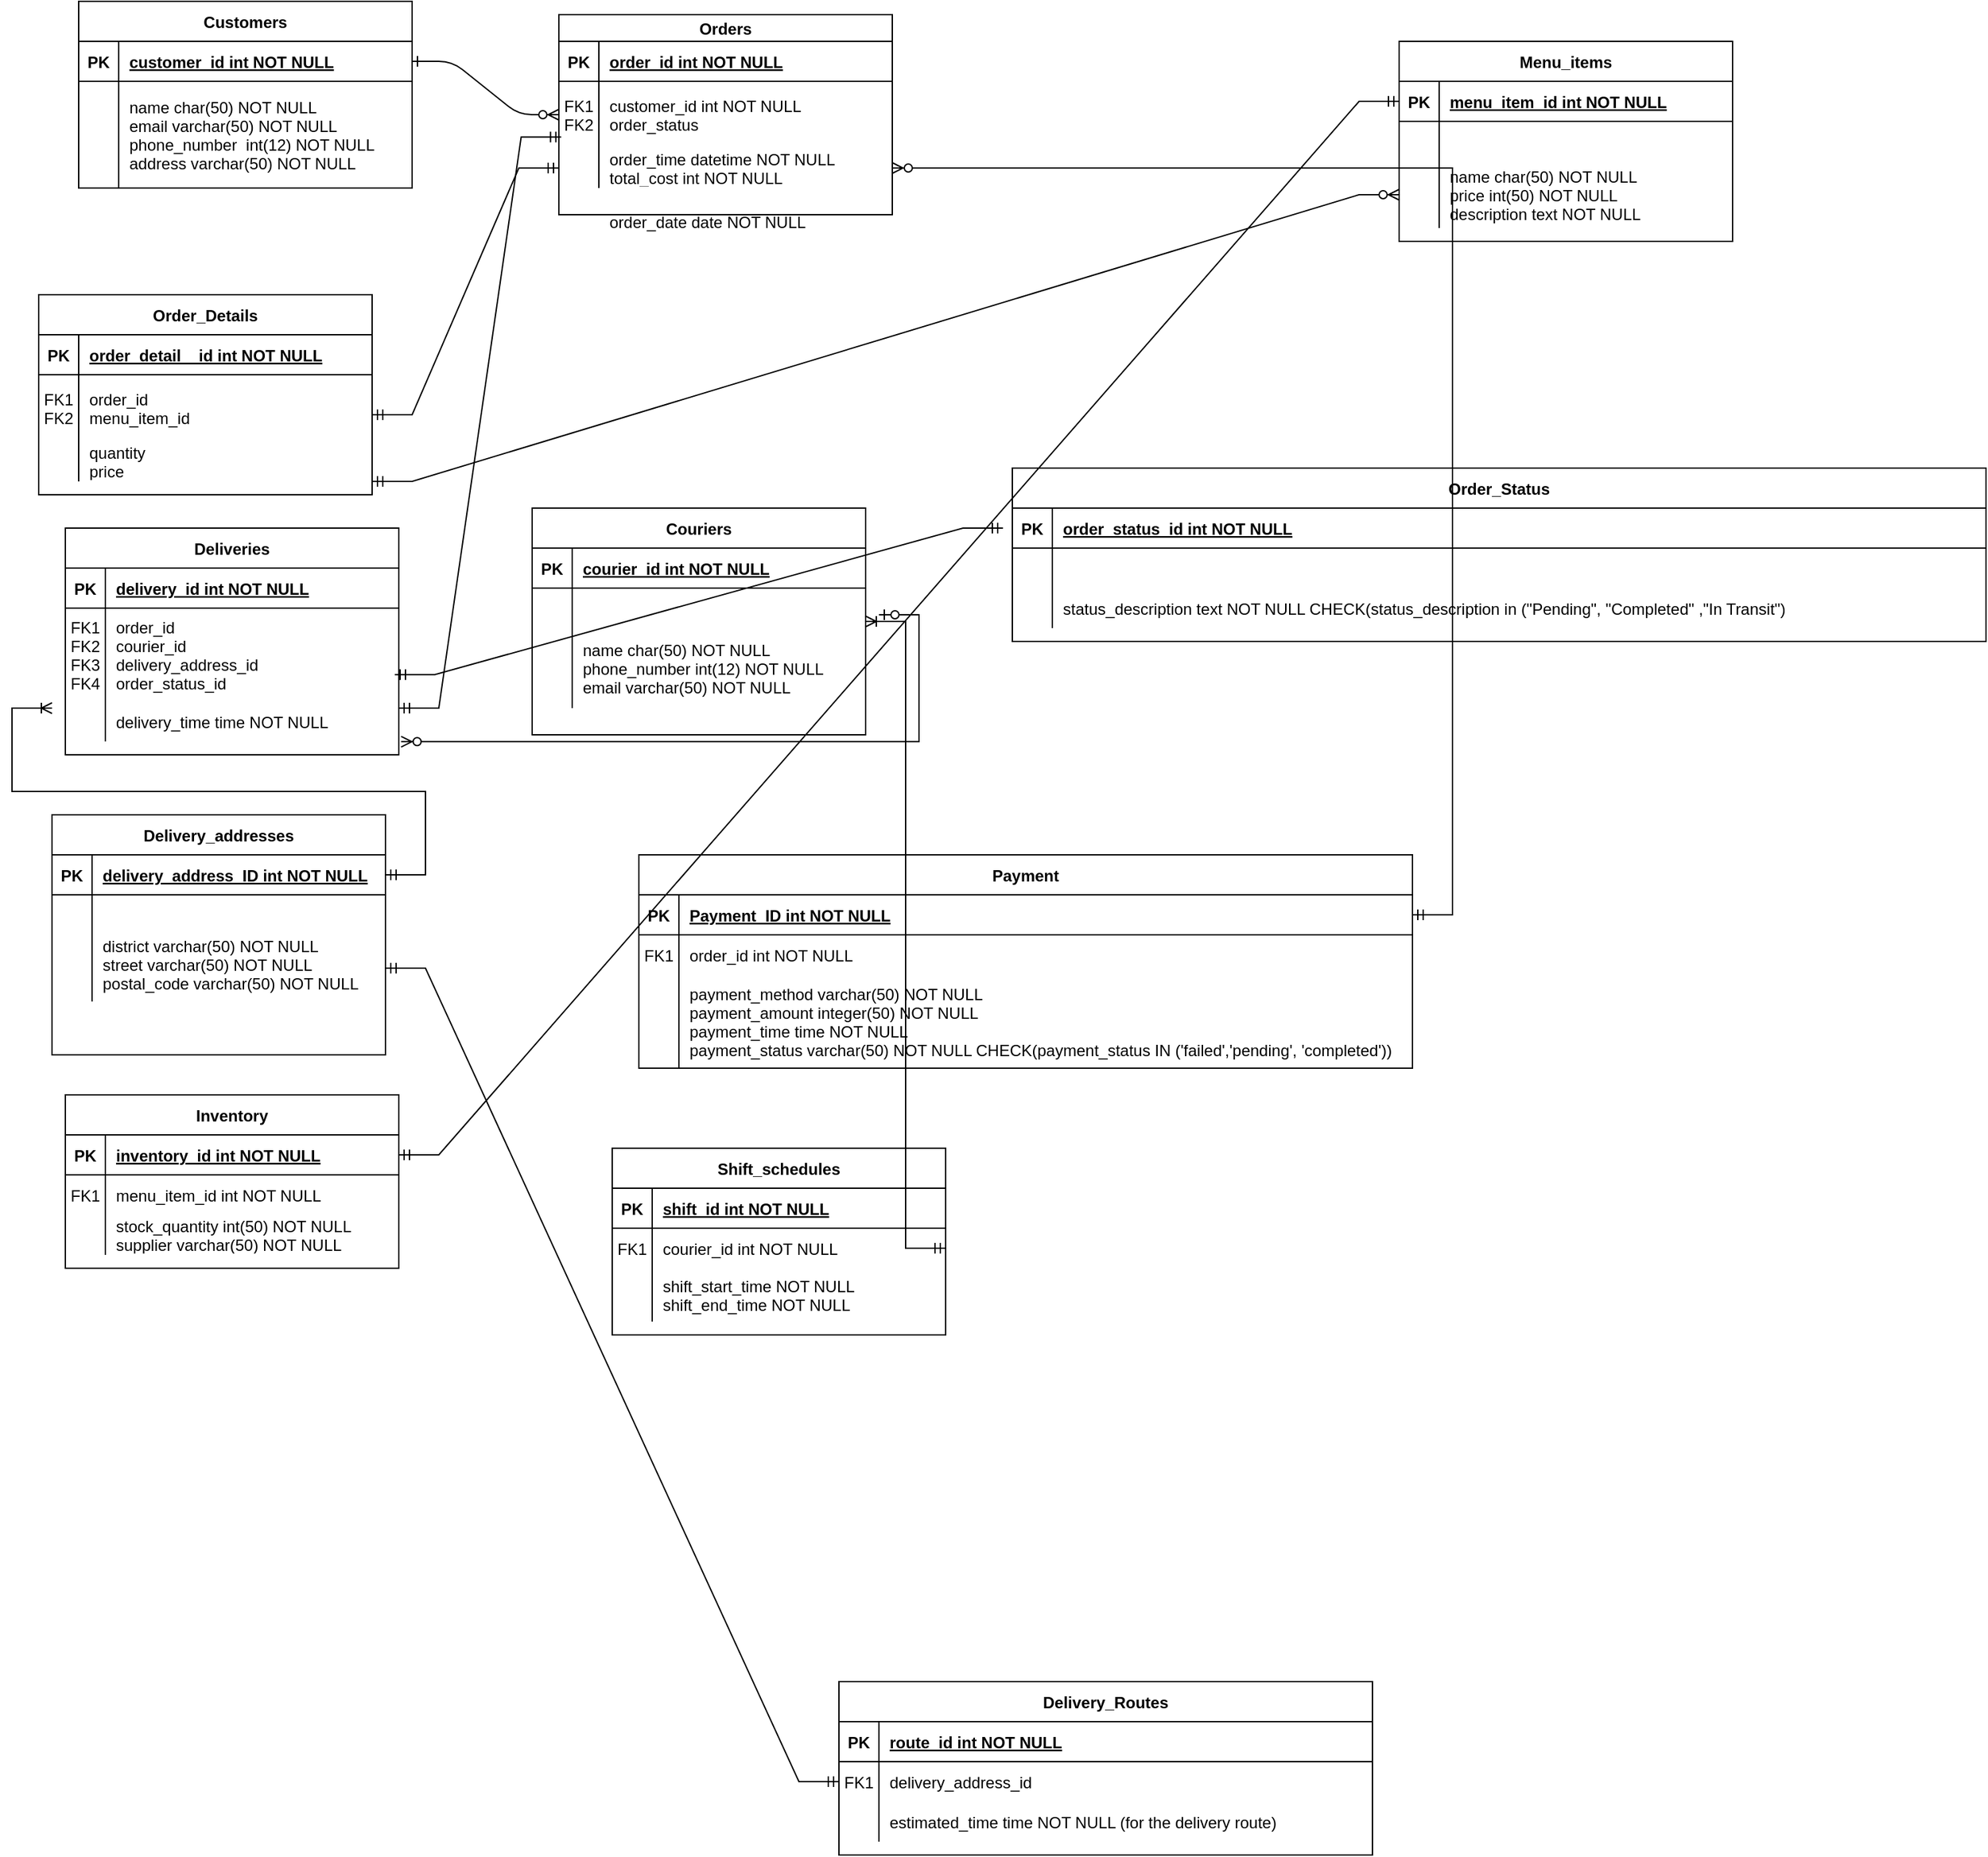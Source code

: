 <mxfile version="26.1.0">
  <diagram id="R2lEEEUBdFMjLlhIrx00" name="Page-1">
    <mxGraphModel dx="2345" dy="1013" grid="1" gridSize="10" guides="1" tooltips="1" connect="1" arrows="1" fold="1" page="1" pageScale="1" pageWidth="850" pageHeight="1100" math="0" shadow="0" extFonts="Permanent Marker^https://fonts.googleapis.com/css?family=Permanent+Marker">
      <root>
        <mxCell id="0" />
        <mxCell id="1" parent="0" />
        <mxCell id="C-vyLk0tnHw3VtMMgP7b-1" value="" style="edgeStyle=entityRelationEdgeStyle;endArrow=ERzeroToMany;startArrow=ERone;endFill=1;startFill=0;" parent="1" source="C-vyLk0tnHw3VtMMgP7b-24" target="C-vyLk0tnHw3VtMMgP7b-6" edge="1">
          <mxGeometry width="100" height="100" relative="1" as="geometry">
            <mxPoint x="340" y="720" as="sourcePoint" />
            <mxPoint x="440" y="620" as="targetPoint" />
          </mxGeometry>
        </mxCell>
        <mxCell id="C-vyLk0tnHw3VtMMgP7b-2" value="Orders" style="shape=table;startSize=20;container=1;collapsible=1;childLayout=tableLayout;fixedRows=1;rowLines=0;fontStyle=1;align=center;resizeLast=1;" parent="1" vertex="1">
          <mxGeometry x="460" y="80" width="250" height="150" as="geometry" />
        </mxCell>
        <mxCell id="C-vyLk0tnHw3VtMMgP7b-3" value="" style="shape=partialRectangle;collapsible=0;dropTarget=0;pointerEvents=0;fillColor=none;points=[[0,0.5],[1,0.5]];portConstraint=eastwest;top=0;left=0;right=0;bottom=1;" parent="C-vyLk0tnHw3VtMMgP7b-2" vertex="1">
          <mxGeometry y="20" width="250" height="30" as="geometry" />
        </mxCell>
        <mxCell id="C-vyLk0tnHw3VtMMgP7b-4" value="PK" style="shape=partialRectangle;overflow=hidden;connectable=0;fillColor=none;top=0;left=0;bottom=0;right=0;fontStyle=1;" parent="C-vyLk0tnHw3VtMMgP7b-3" vertex="1">
          <mxGeometry width="30" height="30" as="geometry">
            <mxRectangle width="30" height="30" as="alternateBounds" />
          </mxGeometry>
        </mxCell>
        <mxCell id="C-vyLk0tnHw3VtMMgP7b-5" value="order_id int NOT NULL " style="shape=partialRectangle;overflow=hidden;connectable=0;fillColor=none;top=0;left=0;bottom=0;right=0;align=left;spacingLeft=6;fontStyle=5;" parent="C-vyLk0tnHw3VtMMgP7b-3" vertex="1">
          <mxGeometry x="30" width="220" height="30" as="geometry">
            <mxRectangle width="220" height="30" as="alternateBounds" />
          </mxGeometry>
        </mxCell>
        <mxCell id="C-vyLk0tnHw3VtMMgP7b-6" value="" style="shape=partialRectangle;collapsible=0;dropTarget=0;pointerEvents=0;fillColor=none;points=[[0,0.5],[1,0.5]];portConstraint=eastwest;top=0;left=0;right=0;bottom=0;" parent="C-vyLk0tnHw3VtMMgP7b-2" vertex="1">
          <mxGeometry y="50" width="250" height="50" as="geometry" />
        </mxCell>
        <mxCell id="C-vyLk0tnHw3VtMMgP7b-7" value="FK1&#xa;FK2" style="shape=partialRectangle;overflow=hidden;connectable=0;fillColor=none;top=0;left=0;bottom=0;right=0;" parent="C-vyLk0tnHw3VtMMgP7b-6" vertex="1">
          <mxGeometry width="30" height="50" as="geometry">
            <mxRectangle width="30" height="50" as="alternateBounds" />
          </mxGeometry>
        </mxCell>
        <mxCell id="C-vyLk0tnHw3VtMMgP7b-8" value="customer_id int NOT NULL&#xa;order_status " style="shape=partialRectangle;overflow=hidden;connectable=0;fillColor=none;top=0;left=0;bottom=0;right=0;align=left;spacingLeft=6;" parent="C-vyLk0tnHw3VtMMgP7b-6" vertex="1">
          <mxGeometry x="30" width="220" height="50" as="geometry">
            <mxRectangle width="220" height="50" as="alternateBounds" />
          </mxGeometry>
        </mxCell>
        <mxCell id="C-vyLk0tnHw3VtMMgP7b-9" value="" style="shape=partialRectangle;collapsible=0;dropTarget=0;pointerEvents=0;fillColor=none;points=[[0,0.5],[1,0.5]];portConstraint=eastwest;top=0;left=0;right=0;bottom=0;" parent="C-vyLk0tnHw3VtMMgP7b-2" vertex="1">
          <mxGeometry y="100" width="250" height="30" as="geometry" />
        </mxCell>
        <mxCell id="C-vyLk0tnHw3VtMMgP7b-10" value="" style="shape=partialRectangle;overflow=hidden;connectable=0;fillColor=none;top=0;left=0;bottom=0;right=0;" parent="C-vyLk0tnHw3VtMMgP7b-9" vertex="1">
          <mxGeometry width="30" height="30" as="geometry">
            <mxRectangle width="30" height="30" as="alternateBounds" />
          </mxGeometry>
        </mxCell>
        <mxCell id="C-vyLk0tnHw3VtMMgP7b-11" value="order_time datetime NOT NULL&#xa;total_cost int NOT NULL" style="shape=partialRectangle;overflow=hidden;connectable=0;fillColor=none;top=0;left=0;bottom=0;right=0;align=left;spacingLeft=6;" parent="C-vyLk0tnHw3VtMMgP7b-9" vertex="1">
          <mxGeometry x="30" width="220" height="30" as="geometry">
            <mxRectangle width="220" height="30" as="alternateBounds" />
          </mxGeometry>
        </mxCell>
        <mxCell id="C-vyLk0tnHw3VtMMgP7b-13" value="Menu_items" style="shape=table;startSize=30;container=1;collapsible=1;childLayout=tableLayout;fixedRows=1;rowLines=0;fontStyle=1;align=center;resizeLast=1;" parent="1" vertex="1">
          <mxGeometry x="1090" y="100" width="250" height="150" as="geometry" />
        </mxCell>
        <mxCell id="C-vyLk0tnHw3VtMMgP7b-14" value="" style="shape=partialRectangle;collapsible=0;dropTarget=0;pointerEvents=0;fillColor=none;points=[[0,0.5],[1,0.5]];portConstraint=eastwest;top=0;left=0;right=0;bottom=1;" parent="C-vyLk0tnHw3VtMMgP7b-13" vertex="1">
          <mxGeometry y="30" width="250" height="30" as="geometry" />
        </mxCell>
        <mxCell id="C-vyLk0tnHw3VtMMgP7b-15" value="PK" style="shape=partialRectangle;overflow=hidden;connectable=0;fillColor=none;top=0;left=0;bottom=0;right=0;fontStyle=1;" parent="C-vyLk0tnHw3VtMMgP7b-14" vertex="1">
          <mxGeometry width="30" height="30" as="geometry">
            <mxRectangle width="30" height="30" as="alternateBounds" />
          </mxGeometry>
        </mxCell>
        <mxCell id="C-vyLk0tnHw3VtMMgP7b-16" value="menu_item_id int NOT NULL" style="shape=partialRectangle;overflow=hidden;connectable=0;fillColor=none;top=0;left=0;bottom=0;right=0;align=left;spacingLeft=6;fontStyle=5;" parent="C-vyLk0tnHw3VtMMgP7b-14" vertex="1">
          <mxGeometry x="30" width="220" height="30" as="geometry">
            <mxRectangle width="220" height="30" as="alternateBounds" />
          </mxGeometry>
        </mxCell>
        <mxCell id="C-vyLk0tnHw3VtMMgP7b-17" value="" style="shape=partialRectangle;collapsible=0;dropTarget=0;pointerEvents=0;fillColor=none;points=[[0,0.5],[1,0.5]];portConstraint=eastwest;top=0;left=0;right=0;bottom=0;" parent="C-vyLk0tnHw3VtMMgP7b-13" vertex="1">
          <mxGeometry y="60" width="250" height="30" as="geometry" />
        </mxCell>
        <mxCell id="C-vyLk0tnHw3VtMMgP7b-18" value="" style="shape=partialRectangle;overflow=hidden;connectable=0;fillColor=none;top=0;left=0;bottom=0;right=0;" parent="C-vyLk0tnHw3VtMMgP7b-17" vertex="1">
          <mxGeometry width="30" height="30" as="geometry">
            <mxRectangle width="30" height="30" as="alternateBounds" />
          </mxGeometry>
        </mxCell>
        <mxCell id="C-vyLk0tnHw3VtMMgP7b-19" value="" style="shape=partialRectangle;overflow=hidden;connectable=0;fillColor=none;top=0;left=0;bottom=0;right=0;align=left;spacingLeft=6;" parent="C-vyLk0tnHw3VtMMgP7b-17" vertex="1">
          <mxGeometry x="30" width="220" height="30" as="geometry">
            <mxRectangle width="220" height="30" as="alternateBounds" />
          </mxGeometry>
        </mxCell>
        <mxCell id="C-vyLk0tnHw3VtMMgP7b-20" value="" style="shape=partialRectangle;collapsible=0;dropTarget=0;pointerEvents=0;fillColor=none;points=[[0,0.5],[1,0.5]];portConstraint=eastwest;top=0;left=0;right=0;bottom=0;" parent="C-vyLk0tnHw3VtMMgP7b-13" vertex="1">
          <mxGeometry y="90" width="250" height="50" as="geometry" />
        </mxCell>
        <mxCell id="C-vyLk0tnHw3VtMMgP7b-21" value="" style="shape=partialRectangle;overflow=hidden;connectable=0;fillColor=none;top=0;left=0;bottom=0;right=0;" parent="C-vyLk0tnHw3VtMMgP7b-20" vertex="1">
          <mxGeometry width="30" height="50" as="geometry">
            <mxRectangle width="30" height="50" as="alternateBounds" />
          </mxGeometry>
        </mxCell>
        <mxCell id="C-vyLk0tnHw3VtMMgP7b-22" value="name char(50) NOT NULL&#xa;price int(50) NOT NULL&#xa;description text NOT NULL" style="shape=partialRectangle;overflow=hidden;connectable=0;fillColor=none;top=0;left=0;bottom=0;right=0;align=left;spacingLeft=6;" parent="C-vyLk0tnHw3VtMMgP7b-20" vertex="1">
          <mxGeometry x="30" width="220" height="50" as="geometry">
            <mxRectangle width="220" height="50" as="alternateBounds" />
          </mxGeometry>
        </mxCell>
        <mxCell id="C-vyLk0tnHw3VtMMgP7b-23" value="Customers" style="shape=table;startSize=30;container=1;collapsible=1;childLayout=tableLayout;fixedRows=1;rowLines=0;fontStyle=1;align=center;resizeLast=1;" parent="1" vertex="1">
          <mxGeometry x="100" y="70" width="250" height="140" as="geometry" />
        </mxCell>
        <mxCell id="C-vyLk0tnHw3VtMMgP7b-24" value="" style="shape=partialRectangle;collapsible=0;dropTarget=0;pointerEvents=0;fillColor=none;points=[[0,0.5],[1,0.5]];portConstraint=eastwest;top=0;left=0;right=0;bottom=1;" parent="C-vyLk0tnHw3VtMMgP7b-23" vertex="1">
          <mxGeometry y="30" width="250" height="30" as="geometry" />
        </mxCell>
        <mxCell id="C-vyLk0tnHw3VtMMgP7b-25" value="PK" style="shape=partialRectangle;overflow=hidden;connectable=0;fillColor=none;top=0;left=0;bottom=0;right=0;fontStyle=1;" parent="C-vyLk0tnHw3VtMMgP7b-24" vertex="1">
          <mxGeometry width="30" height="30" as="geometry">
            <mxRectangle width="30" height="30" as="alternateBounds" />
          </mxGeometry>
        </mxCell>
        <mxCell id="C-vyLk0tnHw3VtMMgP7b-26" value="customer_id int NOT NULL " style="shape=partialRectangle;overflow=hidden;connectable=0;fillColor=none;top=0;left=0;bottom=0;right=0;align=left;spacingLeft=6;fontStyle=5;" parent="C-vyLk0tnHw3VtMMgP7b-24" vertex="1">
          <mxGeometry x="30" width="220" height="30" as="geometry">
            <mxRectangle width="220" height="30" as="alternateBounds" />
          </mxGeometry>
        </mxCell>
        <mxCell id="C-vyLk0tnHw3VtMMgP7b-27" value="" style="shape=partialRectangle;collapsible=0;dropTarget=0;pointerEvents=0;fillColor=none;points=[[0,0.5],[1,0.5]];portConstraint=eastwest;top=0;left=0;right=0;bottom=0;" parent="C-vyLk0tnHw3VtMMgP7b-23" vertex="1">
          <mxGeometry y="60" width="250" height="80" as="geometry" />
        </mxCell>
        <mxCell id="C-vyLk0tnHw3VtMMgP7b-28" value="" style="shape=partialRectangle;overflow=hidden;connectable=0;fillColor=none;top=0;left=0;bottom=0;right=0;" parent="C-vyLk0tnHw3VtMMgP7b-27" vertex="1">
          <mxGeometry width="30" height="80" as="geometry">
            <mxRectangle width="30" height="80" as="alternateBounds" />
          </mxGeometry>
        </mxCell>
        <mxCell id="C-vyLk0tnHw3VtMMgP7b-29" value="name char(50) NOT NULL&#xa;email varchar(50) NOT NULL&#xa;phone_number  int(12) NOT NULL&#xa;address varchar(50) NOT NULL" style="shape=partialRectangle;overflow=hidden;connectable=0;fillColor=none;top=0;left=0;bottom=0;right=0;align=left;spacingLeft=6;" parent="C-vyLk0tnHw3VtMMgP7b-27" vertex="1">
          <mxGeometry x="30" width="220" height="80" as="geometry">
            <mxRectangle width="220" height="80" as="alternateBounds" />
          </mxGeometry>
        </mxCell>
        <mxCell id="a5uWEsaOuwLN0gDwvlQf-1" value="Order_Details" style="shape=table;startSize=30;container=1;collapsible=1;childLayout=tableLayout;fixedRows=1;rowLines=0;fontStyle=1;align=center;resizeLast=1;" vertex="1" parent="1">
          <mxGeometry x="70" y="290" width="250" height="150" as="geometry" />
        </mxCell>
        <mxCell id="a5uWEsaOuwLN0gDwvlQf-2" value="" style="shape=partialRectangle;collapsible=0;dropTarget=0;pointerEvents=0;fillColor=none;points=[[0,0.5],[1,0.5]];portConstraint=eastwest;top=0;left=0;right=0;bottom=1;" vertex="1" parent="a5uWEsaOuwLN0gDwvlQf-1">
          <mxGeometry y="30" width="250" height="30" as="geometry" />
        </mxCell>
        <mxCell id="a5uWEsaOuwLN0gDwvlQf-3" value="PK" style="shape=partialRectangle;overflow=hidden;connectable=0;fillColor=none;top=0;left=0;bottom=0;right=0;fontStyle=1;" vertex="1" parent="a5uWEsaOuwLN0gDwvlQf-2">
          <mxGeometry width="30" height="30" as="geometry">
            <mxRectangle width="30" height="30" as="alternateBounds" />
          </mxGeometry>
        </mxCell>
        <mxCell id="a5uWEsaOuwLN0gDwvlQf-4" value="order_detail__id int NOT NULL " style="shape=partialRectangle;overflow=hidden;connectable=0;fillColor=none;top=0;left=0;bottom=0;right=0;align=left;spacingLeft=6;fontStyle=5;" vertex="1" parent="a5uWEsaOuwLN0gDwvlQf-2">
          <mxGeometry x="30" width="220" height="30" as="geometry">
            <mxRectangle width="220" height="30" as="alternateBounds" />
          </mxGeometry>
        </mxCell>
        <mxCell id="a5uWEsaOuwLN0gDwvlQf-5" value="" style="shape=partialRectangle;collapsible=0;dropTarget=0;pointerEvents=0;fillColor=none;points=[[0,0.5],[1,0.5]];portConstraint=eastwest;top=0;left=0;right=0;bottom=0;" vertex="1" parent="a5uWEsaOuwLN0gDwvlQf-1">
          <mxGeometry y="60" width="250" height="50" as="geometry" />
        </mxCell>
        <mxCell id="a5uWEsaOuwLN0gDwvlQf-6" value="FK1&#xa;FK2" style="shape=partialRectangle;overflow=hidden;connectable=0;fillColor=none;top=0;left=0;bottom=0;right=0;" vertex="1" parent="a5uWEsaOuwLN0gDwvlQf-5">
          <mxGeometry width="30" height="50" as="geometry">
            <mxRectangle width="30" height="50" as="alternateBounds" />
          </mxGeometry>
        </mxCell>
        <mxCell id="a5uWEsaOuwLN0gDwvlQf-7" value="order_id&#xa;menu_item_id" style="shape=partialRectangle;overflow=hidden;connectable=0;fillColor=none;top=0;left=0;bottom=0;right=0;align=left;spacingLeft=6;" vertex="1" parent="a5uWEsaOuwLN0gDwvlQf-5">
          <mxGeometry x="30" width="220" height="50" as="geometry">
            <mxRectangle width="220" height="50" as="alternateBounds" />
          </mxGeometry>
        </mxCell>
        <mxCell id="a5uWEsaOuwLN0gDwvlQf-8" value="" style="shape=partialRectangle;collapsible=0;dropTarget=0;pointerEvents=0;fillColor=none;points=[[0,0.5],[1,0.5]];portConstraint=eastwest;top=0;left=0;right=0;bottom=0;" vertex="1" parent="a5uWEsaOuwLN0gDwvlQf-1">
          <mxGeometry y="110" width="250" height="30" as="geometry" />
        </mxCell>
        <mxCell id="a5uWEsaOuwLN0gDwvlQf-9" value="" style="shape=partialRectangle;overflow=hidden;connectable=0;fillColor=none;top=0;left=0;bottom=0;right=0;" vertex="1" parent="a5uWEsaOuwLN0gDwvlQf-8">
          <mxGeometry width="30" height="30" as="geometry">
            <mxRectangle width="30" height="30" as="alternateBounds" />
          </mxGeometry>
        </mxCell>
        <mxCell id="a5uWEsaOuwLN0gDwvlQf-10" value="quantity&#xa;price" style="shape=partialRectangle;overflow=hidden;connectable=0;fillColor=none;top=0;left=0;bottom=0;right=0;align=left;spacingLeft=6;" vertex="1" parent="a5uWEsaOuwLN0gDwvlQf-8">
          <mxGeometry x="30" width="220" height="30" as="geometry">
            <mxRectangle width="220" height="30" as="alternateBounds" />
          </mxGeometry>
        </mxCell>
        <mxCell id="a5uWEsaOuwLN0gDwvlQf-11" value="Deliveries" style="shape=table;startSize=30;container=1;collapsible=1;childLayout=tableLayout;fixedRows=1;rowLines=0;fontStyle=1;align=center;resizeLast=1;" vertex="1" parent="1">
          <mxGeometry x="90" y="465" width="250" height="170" as="geometry" />
        </mxCell>
        <mxCell id="a5uWEsaOuwLN0gDwvlQf-12" value="" style="shape=partialRectangle;collapsible=0;dropTarget=0;pointerEvents=0;fillColor=none;points=[[0,0.5],[1,0.5]];portConstraint=eastwest;top=0;left=0;right=0;bottom=1;" vertex="1" parent="a5uWEsaOuwLN0gDwvlQf-11">
          <mxGeometry y="30" width="250" height="30" as="geometry" />
        </mxCell>
        <mxCell id="a5uWEsaOuwLN0gDwvlQf-13" value="PK" style="shape=partialRectangle;overflow=hidden;connectable=0;fillColor=none;top=0;left=0;bottom=0;right=0;fontStyle=1;" vertex="1" parent="a5uWEsaOuwLN0gDwvlQf-12">
          <mxGeometry width="30" height="30" as="geometry">
            <mxRectangle width="30" height="30" as="alternateBounds" />
          </mxGeometry>
        </mxCell>
        <mxCell id="a5uWEsaOuwLN0gDwvlQf-14" value="delivery_id int NOT NULL " style="shape=partialRectangle;overflow=hidden;connectable=0;fillColor=none;top=0;left=0;bottom=0;right=0;align=left;spacingLeft=6;fontStyle=5;" vertex="1" parent="a5uWEsaOuwLN0gDwvlQf-12">
          <mxGeometry x="30" width="220" height="30" as="geometry">
            <mxRectangle width="220" height="30" as="alternateBounds" />
          </mxGeometry>
        </mxCell>
        <mxCell id="a5uWEsaOuwLN0gDwvlQf-15" value="" style="shape=partialRectangle;collapsible=0;dropTarget=0;pointerEvents=0;fillColor=none;points=[[0,0.5],[1,0.5]];portConstraint=eastwest;top=0;left=0;right=0;bottom=0;" vertex="1" parent="a5uWEsaOuwLN0gDwvlQf-11">
          <mxGeometry y="60" width="250" height="70" as="geometry" />
        </mxCell>
        <mxCell id="a5uWEsaOuwLN0gDwvlQf-16" value="FK1&#xa;FK2&#xa;FK3&#xa;FK4" style="shape=partialRectangle;overflow=hidden;connectable=0;fillColor=none;top=0;left=0;bottom=0;right=0;" vertex="1" parent="a5uWEsaOuwLN0gDwvlQf-15">
          <mxGeometry width="30" height="70" as="geometry">
            <mxRectangle width="30" height="70" as="alternateBounds" />
          </mxGeometry>
        </mxCell>
        <mxCell id="a5uWEsaOuwLN0gDwvlQf-17" value="order_id &#xa;courier_id&#xa;delivery_address_id&#xa;order_status_id" style="shape=partialRectangle;overflow=hidden;connectable=0;fillColor=none;top=0;left=0;bottom=0;right=0;align=left;spacingLeft=6;" vertex="1" parent="a5uWEsaOuwLN0gDwvlQf-15">
          <mxGeometry x="30" width="220" height="70" as="geometry">
            <mxRectangle width="220" height="70" as="alternateBounds" />
          </mxGeometry>
        </mxCell>
        <mxCell id="a5uWEsaOuwLN0gDwvlQf-18" value="" style="shape=partialRectangle;collapsible=0;dropTarget=0;pointerEvents=0;fillColor=none;points=[[0,0.5],[1,0.5]];portConstraint=eastwest;top=0;left=0;right=0;bottom=0;" vertex="1" parent="a5uWEsaOuwLN0gDwvlQf-11">
          <mxGeometry y="130" width="250" height="30" as="geometry" />
        </mxCell>
        <mxCell id="a5uWEsaOuwLN0gDwvlQf-19" value="" style="shape=partialRectangle;overflow=hidden;connectable=0;fillColor=none;top=0;left=0;bottom=0;right=0;" vertex="1" parent="a5uWEsaOuwLN0gDwvlQf-18">
          <mxGeometry width="30" height="30" as="geometry">
            <mxRectangle width="30" height="30" as="alternateBounds" />
          </mxGeometry>
        </mxCell>
        <mxCell id="a5uWEsaOuwLN0gDwvlQf-20" value="delivery_time time NOT NULL" style="shape=partialRectangle;overflow=hidden;connectable=0;fillColor=none;top=0;left=0;bottom=0;right=0;align=left;spacingLeft=6;" vertex="1" parent="a5uWEsaOuwLN0gDwvlQf-18">
          <mxGeometry x="30" width="220" height="30" as="geometry">
            <mxRectangle width="220" height="30" as="alternateBounds" />
          </mxGeometry>
        </mxCell>
        <mxCell id="a5uWEsaOuwLN0gDwvlQf-21" value="Couriers" style="shape=table;startSize=30;container=1;collapsible=1;childLayout=tableLayout;fixedRows=1;rowLines=0;fontStyle=1;align=center;resizeLast=1;" vertex="1" parent="1">
          <mxGeometry x="440" y="450" width="250" height="170" as="geometry" />
        </mxCell>
        <mxCell id="a5uWEsaOuwLN0gDwvlQf-22" value="" style="shape=partialRectangle;collapsible=0;dropTarget=0;pointerEvents=0;fillColor=none;points=[[0,0.5],[1,0.5]];portConstraint=eastwest;top=0;left=0;right=0;bottom=1;" vertex="1" parent="a5uWEsaOuwLN0gDwvlQf-21">
          <mxGeometry y="30" width="250" height="30" as="geometry" />
        </mxCell>
        <mxCell id="a5uWEsaOuwLN0gDwvlQf-23" value="PK" style="shape=partialRectangle;overflow=hidden;connectable=0;fillColor=none;top=0;left=0;bottom=0;right=0;fontStyle=1;" vertex="1" parent="a5uWEsaOuwLN0gDwvlQf-22">
          <mxGeometry width="30" height="30" as="geometry">
            <mxRectangle width="30" height="30" as="alternateBounds" />
          </mxGeometry>
        </mxCell>
        <mxCell id="a5uWEsaOuwLN0gDwvlQf-24" value="courier_id int NOT NULL " style="shape=partialRectangle;overflow=hidden;connectable=0;fillColor=none;top=0;left=0;bottom=0;right=0;align=left;spacingLeft=6;fontStyle=5;" vertex="1" parent="a5uWEsaOuwLN0gDwvlQf-22">
          <mxGeometry x="30" width="220" height="30" as="geometry">
            <mxRectangle width="220" height="30" as="alternateBounds" />
          </mxGeometry>
        </mxCell>
        <mxCell id="a5uWEsaOuwLN0gDwvlQf-25" value="" style="shape=partialRectangle;collapsible=0;dropTarget=0;pointerEvents=0;fillColor=none;points=[[0,0.5],[1,0.5]];portConstraint=eastwest;top=0;left=0;right=0;bottom=0;" vertex="1" parent="a5uWEsaOuwLN0gDwvlQf-21">
          <mxGeometry y="60" width="250" height="30" as="geometry" />
        </mxCell>
        <mxCell id="a5uWEsaOuwLN0gDwvlQf-26" value="" style="shape=partialRectangle;overflow=hidden;connectable=0;fillColor=none;top=0;left=0;bottom=0;right=0;" vertex="1" parent="a5uWEsaOuwLN0gDwvlQf-25">
          <mxGeometry width="30" height="30" as="geometry">
            <mxRectangle width="30" height="30" as="alternateBounds" />
          </mxGeometry>
        </mxCell>
        <mxCell id="a5uWEsaOuwLN0gDwvlQf-27" value="" style="shape=partialRectangle;overflow=hidden;connectable=0;fillColor=none;top=0;left=0;bottom=0;right=0;align=left;spacingLeft=6;" vertex="1" parent="a5uWEsaOuwLN0gDwvlQf-25">
          <mxGeometry x="30" width="220" height="30" as="geometry">
            <mxRectangle width="220" height="30" as="alternateBounds" />
          </mxGeometry>
        </mxCell>
        <mxCell id="a5uWEsaOuwLN0gDwvlQf-28" value="" style="shape=partialRectangle;collapsible=0;dropTarget=0;pointerEvents=0;fillColor=none;points=[[0,0.5],[1,0.5]];portConstraint=eastwest;top=0;left=0;right=0;bottom=0;" vertex="1" parent="a5uWEsaOuwLN0gDwvlQf-21">
          <mxGeometry y="90" width="250" height="60" as="geometry" />
        </mxCell>
        <mxCell id="a5uWEsaOuwLN0gDwvlQf-29" value="" style="shape=partialRectangle;overflow=hidden;connectable=0;fillColor=none;top=0;left=0;bottom=0;right=0;" vertex="1" parent="a5uWEsaOuwLN0gDwvlQf-28">
          <mxGeometry width="30" height="60" as="geometry">
            <mxRectangle width="30" height="60" as="alternateBounds" />
          </mxGeometry>
        </mxCell>
        <mxCell id="a5uWEsaOuwLN0gDwvlQf-30" value="name char(50) NOT NULL&#xa;phone_number int(12) NOT NULL&#xa;email varchar(50) NOT NULL" style="shape=partialRectangle;overflow=hidden;connectable=0;fillColor=none;top=0;left=0;bottom=0;right=0;align=left;spacingLeft=6;" vertex="1" parent="a5uWEsaOuwLN0gDwvlQf-28">
          <mxGeometry x="30" width="220" height="60" as="geometry">
            <mxRectangle width="220" height="60" as="alternateBounds" />
          </mxGeometry>
        </mxCell>
        <mxCell id="a5uWEsaOuwLN0gDwvlQf-31" value="Delivery_addresses" style="shape=table;startSize=30;container=1;collapsible=1;childLayout=tableLayout;fixedRows=1;rowLines=0;fontStyle=1;align=center;resizeLast=1;" vertex="1" parent="1">
          <mxGeometry x="80" y="680" width="250" height="180" as="geometry" />
        </mxCell>
        <mxCell id="a5uWEsaOuwLN0gDwvlQf-32" value="" style="shape=partialRectangle;collapsible=0;dropTarget=0;pointerEvents=0;fillColor=none;points=[[0,0.5],[1,0.5]];portConstraint=eastwest;top=0;left=0;right=0;bottom=1;" vertex="1" parent="a5uWEsaOuwLN0gDwvlQf-31">
          <mxGeometry y="30" width="250" height="30" as="geometry" />
        </mxCell>
        <mxCell id="a5uWEsaOuwLN0gDwvlQf-33" value="PK" style="shape=partialRectangle;overflow=hidden;connectable=0;fillColor=none;top=0;left=0;bottom=0;right=0;fontStyle=1;" vertex="1" parent="a5uWEsaOuwLN0gDwvlQf-32">
          <mxGeometry width="30" height="30" as="geometry">
            <mxRectangle width="30" height="30" as="alternateBounds" />
          </mxGeometry>
        </mxCell>
        <mxCell id="a5uWEsaOuwLN0gDwvlQf-34" value="delivery_address_ID int NOT NULL " style="shape=partialRectangle;overflow=hidden;connectable=0;fillColor=none;top=0;left=0;bottom=0;right=0;align=left;spacingLeft=6;fontStyle=5;" vertex="1" parent="a5uWEsaOuwLN0gDwvlQf-32">
          <mxGeometry x="30" width="220" height="30" as="geometry">
            <mxRectangle width="220" height="30" as="alternateBounds" />
          </mxGeometry>
        </mxCell>
        <mxCell id="a5uWEsaOuwLN0gDwvlQf-35" value="" style="shape=partialRectangle;collapsible=0;dropTarget=0;pointerEvents=0;fillColor=none;points=[[0,0.5],[1,0.5]];portConstraint=eastwest;top=0;left=0;right=0;bottom=0;" vertex="1" parent="a5uWEsaOuwLN0gDwvlQf-31">
          <mxGeometry y="60" width="250" height="30" as="geometry" />
        </mxCell>
        <mxCell id="a5uWEsaOuwLN0gDwvlQf-36" value="" style="shape=partialRectangle;overflow=hidden;connectable=0;fillColor=none;top=0;left=0;bottom=0;right=0;" vertex="1" parent="a5uWEsaOuwLN0gDwvlQf-35">
          <mxGeometry width="30" height="30" as="geometry">
            <mxRectangle width="30" height="30" as="alternateBounds" />
          </mxGeometry>
        </mxCell>
        <mxCell id="a5uWEsaOuwLN0gDwvlQf-37" value="" style="shape=partialRectangle;overflow=hidden;connectable=0;fillColor=none;top=0;left=0;bottom=0;right=0;align=left;spacingLeft=6;" vertex="1" parent="a5uWEsaOuwLN0gDwvlQf-35">
          <mxGeometry x="30" width="220" height="30" as="geometry">
            <mxRectangle width="220" height="30" as="alternateBounds" />
          </mxGeometry>
        </mxCell>
        <mxCell id="a5uWEsaOuwLN0gDwvlQf-38" value="" style="shape=partialRectangle;collapsible=0;dropTarget=0;pointerEvents=0;fillColor=none;points=[[0,0.5],[1,0.5]];portConstraint=eastwest;top=0;left=0;right=0;bottom=0;" vertex="1" parent="a5uWEsaOuwLN0gDwvlQf-31">
          <mxGeometry y="90" width="250" height="50" as="geometry" />
        </mxCell>
        <mxCell id="a5uWEsaOuwLN0gDwvlQf-39" value="" style="shape=partialRectangle;overflow=hidden;connectable=0;fillColor=none;top=0;left=0;bottom=0;right=0;" vertex="1" parent="a5uWEsaOuwLN0gDwvlQf-38">
          <mxGeometry width="30" height="50" as="geometry">
            <mxRectangle width="30" height="50" as="alternateBounds" />
          </mxGeometry>
        </mxCell>
        <mxCell id="a5uWEsaOuwLN0gDwvlQf-40" value="district varchar(50) NOT NULL&#xa;street varchar(50) NOT NULL&#xa;postal_code varchar(50) NOT NULL&#xa;" style="shape=partialRectangle;overflow=hidden;connectable=0;fillColor=none;top=0;left=0;bottom=0;right=0;align=left;spacingLeft=6;" vertex="1" parent="a5uWEsaOuwLN0gDwvlQf-38">
          <mxGeometry x="30" width="220" height="50" as="geometry">
            <mxRectangle width="220" height="50" as="alternateBounds" />
          </mxGeometry>
        </mxCell>
        <mxCell id="a5uWEsaOuwLN0gDwvlQf-41" value="Payment" style="shape=table;startSize=30;container=1;collapsible=1;childLayout=tableLayout;fixedRows=1;rowLines=0;fontStyle=1;align=center;resizeLast=1;" vertex="1" parent="1">
          <mxGeometry x="520" y="710" width="580" height="160" as="geometry" />
        </mxCell>
        <mxCell id="a5uWEsaOuwLN0gDwvlQf-42" value="" style="shape=partialRectangle;collapsible=0;dropTarget=0;pointerEvents=0;fillColor=none;points=[[0,0.5],[1,0.5]];portConstraint=eastwest;top=0;left=0;right=0;bottom=1;" vertex="1" parent="a5uWEsaOuwLN0gDwvlQf-41">
          <mxGeometry y="30" width="580" height="30" as="geometry" />
        </mxCell>
        <mxCell id="a5uWEsaOuwLN0gDwvlQf-43" value="PK" style="shape=partialRectangle;overflow=hidden;connectable=0;fillColor=none;top=0;left=0;bottom=0;right=0;fontStyle=1;" vertex="1" parent="a5uWEsaOuwLN0gDwvlQf-42">
          <mxGeometry width="30" height="30" as="geometry">
            <mxRectangle width="30" height="30" as="alternateBounds" />
          </mxGeometry>
        </mxCell>
        <mxCell id="a5uWEsaOuwLN0gDwvlQf-44" value="Payment_ID int NOT NULL " style="shape=partialRectangle;overflow=hidden;connectable=0;fillColor=none;top=0;left=0;bottom=0;right=0;align=left;spacingLeft=6;fontStyle=5;" vertex="1" parent="a5uWEsaOuwLN0gDwvlQf-42">
          <mxGeometry x="30" width="550" height="30" as="geometry">
            <mxRectangle width="550" height="30" as="alternateBounds" />
          </mxGeometry>
        </mxCell>
        <mxCell id="a5uWEsaOuwLN0gDwvlQf-45" value="" style="shape=partialRectangle;collapsible=0;dropTarget=0;pointerEvents=0;fillColor=none;points=[[0,0.5],[1,0.5]];portConstraint=eastwest;top=0;left=0;right=0;bottom=0;" vertex="1" parent="a5uWEsaOuwLN0gDwvlQf-41">
          <mxGeometry y="60" width="580" height="30" as="geometry" />
        </mxCell>
        <mxCell id="a5uWEsaOuwLN0gDwvlQf-46" value="FK1" style="shape=partialRectangle;overflow=hidden;connectable=0;fillColor=none;top=0;left=0;bottom=0;right=0;" vertex="1" parent="a5uWEsaOuwLN0gDwvlQf-45">
          <mxGeometry width="30" height="30" as="geometry">
            <mxRectangle width="30" height="30" as="alternateBounds" />
          </mxGeometry>
        </mxCell>
        <mxCell id="a5uWEsaOuwLN0gDwvlQf-47" value="order_id int NOT NULL" style="shape=partialRectangle;overflow=hidden;connectable=0;fillColor=none;top=0;left=0;bottom=0;right=0;align=left;spacingLeft=6;" vertex="1" parent="a5uWEsaOuwLN0gDwvlQf-45">
          <mxGeometry x="30" width="550" height="30" as="geometry">
            <mxRectangle width="550" height="30" as="alternateBounds" />
          </mxGeometry>
        </mxCell>
        <mxCell id="a5uWEsaOuwLN0gDwvlQf-48" value="" style="shape=partialRectangle;collapsible=0;dropTarget=0;pointerEvents=0;fillColor=none;points=[[0,0.5],[1,0.5]];portConstraint=eastwest;top=0;left=0;right=0;bottom=0;" vertex="1" parent="a5uWEsaOuwLN0gDwvlQf-41">
          <mxGeometry y="90" width="580" height="70" as="geometry" />
        </mxCell>
        <mxCell id="a5uWEsaOuwLN0gDwvlQf-49" value="" style="shape=partialRectangle;overflow=hidden;connectable=0;fillColor=none;top=0;left=0;bottom=0;right=0;" vertex="1" parent="a5uWEsaOuwLN0gDwvlQf-48">
          <mxGeometry width="30" height="70" as="geometry">
            <mxRectangle width="30" height="70" as="alternateBounds" />
          </mxGeometry>
        </mxCell>
        <mxCell id="a5uWEsaOuwLN0gDwvlQf-50" value="payment_method varchar(50) NOT NULL&#xa;payment_amount integer(50) NOT NULL&#xa;payment_time time NOT NULL&#xa;payment_status varchar(50) NOT NULL CHECK(payment_status IN (&#39;failed&#39;,&#39;pending&#39;, &#39;completed&#39;))" style="shape=partialRectangle;overflow=hidden;connectable=0;fillColor=none;top=0;left=0;bottom=0;right=0;align=left;spacingLeft=6;" vertex="1" parent="a5uWEsaOuwLN0gDwvlQf-48">
          <mxGeometry x="30" width="550" height="70" as="geometry">
            <mxRectangle width="550" height="70" as="alternateBounds" />
          </mxGeometry>
        </mxCell>
        <mxCell id="a5uWEsaOuwLN0gDwvlQf-51" value="Delivery_Routes" style="shape=table;startSize=30;container=1;collapsible=1;childLayout=tableLayout;fixedRows=1;rowLines=0;fontStyle=1;align=center;resizeLast=1;" vertex="1" parent="1">
          <mxGeometry x="670" y="1330" width="400" height="130" as="geometry" />
        </mxCell>
        <mxCell id="a5uWEsaOuwLN0gDwvlQf-52" value="" style="shape=partialRectangle;collapsible=0;dropTarget=0;pointerEvents=0;fillColor=none;points=[[0,0.5],[1,0.5]];portConstraint=eastwest;top=0;left=0;right=0;bottom=1;" vertex="1" parent="a5uWEsaOuwLN0gDwvlQf-51">
          <mxGeometry y="30" width="400" height="30" as="geometry" />
        </mxCell>
        <mxCell id="a5uWEsaOuwLN0gDwvlQf-53" value="PK" style="shape=partialRectangle;overflow=hidden;connectable=0;fillColor=none;top=0;left=0;bottom=0;right=0;fontStyle=1;" vertex="1" parent="a5uWEsaOuwLN0gDwvlQf-52">
          <mxGeometry width="30" height="30" as="geometry">
            <mxRectangle width="30" height="30" as="alternateBounds" />
          </mxGeometry>
        </mxCell>
        <mxCell id="a5uWEsaOuwLN0gDwvlQf-54" value="route_id int NOT NULL " style="shape=partialRectangle;overflow=hidden;connectable=0;fillColor=none;top=0;left=0;bottom=0;right=0;align=left;spacingLeft=6;fontStyle=5;" vertex="1" parent="a5uWEsaOuwLN0gDwvlQf-52">
          <mxGeometry x="30" width="370" height="30" as="geometry">
            <mxRectangle width="370" height="30" as="alternateBounds" />
          </mxGeometry>
        </mxCell>
        <mxCell id="a5uWEsaOuwLN0gDwvlQf-55" value="" style="shape=partialRectangle;collapsible=0;dropTarget=0;pointerEvents=0;fillColor=none;points=[[0,0.5],[1,0.5]];portConstraint=eastwest;top=0;left=0;right=0;bottom=0;" vertex="1" parent="a5uWEsaOuwLN0gDwvlQf-51">
          <mxGeometry y="60" width="400" height="30" as="geometry" />
        </mxCell>
        <mxCell id="a5uWEsaOuwLN0gDwvlQf-56" value="FK1" style="shape=partialRectangle;overflow=hidden;connectable=0;fillColor=none;top=0;left=0;bottom=0;right=0;" vertex="1" parent="a5uWEsaOuwLN0gDwvlQf-55">
          <mxGeometry width="30" height="30" as="geometry">
            <mxRectangle width="30" height="30" as="alternateBounds" />
          </mxGeometry>
        </mxCell>
        <mxCell id="a5uWEsaOuwLN0gDwvlQf-57" value="delivery_address_id" style="shape=partialRectangle;overflow=hidden;connectable=0;fillColor=none;top=0;left=0;bottom=0;right=0;align=left;spacingLeft=6;" vertex="1" parent="a5uWEsaOuwLN0gDwvlQf-55">
          <mxGeometry x="30" width="370" height="30" as="geometry">
            <mxRectangle width="370" height="30" as="alternateBounds" />
          </mxGeometry>
        </mxCell>
        <mxCell id="a5uWEsaOuwLN0gDwvlQf-58" value="" style="shape=partialRectangle;collapsible=0;dropTarget=0;pointerEvents=0;fillColor=none;points=[[0,0.5],[1,0.5]];portConstraint=eastwest;top=0;left=0;right=0;bottom=0;" vertex="1" parent="a5uWEsaOuwLN0gDwvlQf-51">
          <mxGeometry y="90" width="400" height="30" as="geometry" />
        </mxCell>
        <mxCell id="a5uWEsaOuwLN0gDwvlQf-59" value="" style="shape=partialRectangle;overflow=hidden;connectable=0;fillColor=none;top=0;left=0;bottom=0;right=0;" vertex="1" parent="a5uWEsaOuwLN0gDwvlQf-58">
          <mxGeometry width="30" height="30" as="geometry">
            <mxRectangle width="30" height="30" as="alternateBounds" />
          </mxGeometry>
        </mxCell>
        <mxCell id="a5uWEsaOuwLN0gDwvlQf-60" value="estimated_time time NOT NULL (for the delivery route)" style="shape=partialRectangle;overflow=hidden;connectable=0;fillColor=none;top=0;left=0;bottom=0;right=0;align=left;spacingLeft=6;" vertex="1" parent="a5uWEsaOuwLN0gDwvlQf-58">
          <mxGeometry x="30" width="370" height="30" as="geometry">
            <mxRectangle width="370" height="30" as="alternateBounds" />
          </mxGeometry>
        </mxCell>
        <mxCell id="a5uWEsaOuwLN0gDwvlQf-64" value="Shift_schedules" style="shape=table;startSize=30;container=1;collapsible=1;childLayout=tableLayout;fixedRows=1;rowLines=0;fontStyle=1;align=center;resizeLast=1;" vertex="1" parent="1">
          <mxGeometry x="500" y="930" width="250" height="140" as="geometry" />
        </mxCell>
        <mxCell id="a5uWEsaOuwLN0gDwvlQf-65" value="" style="shape=partialRectangle;collapsible=0;dropTarget=0;pointerEvents=0;fillColor=none;points=[[0,0.5],[1,0.5]];portConstraint=eastwest;top=0;left=0;right=0;bottom=1;" vertex="1" parent="a5uWEsaOuwLN0gDwvlQf-64">
          <mxGeometry y="30" width="250" height="30" as="geometry" />
        </mxCell>
        <mxCell id="a5uWEsaOuwLN0gDwvlQf-66" value="PK" style="shape=partialRectangle;overflow=hidden;connectable=0;fillColor=none;top=0;left=0;bottom=0;right=0;fontStyle=1;" vertex="1" parent="a5uWEsaOuwLN0gDwvlQf-65">
          <mxGeometry width="30" height="30" as="geometry">
            <mxRectangle width="30" height="30" as="alternateBounds" />
          </mxGeometry>
        </mxCell>
        <mxCell id="a5uWEsaOuwLN0gDwvlQf-67" value="shift_id int NOT NULL " style="shape=partialRectangle;overflow=hidden;connectable=0;fillColor=none;top=0;left=0;bottom=0;right=0;align=left;spacingLeft=6;fontStyle=5;" vertex="1" parent="a5uWEsaOuwLN0gDwvlQf-65">
          <mxGeometry x="30" width="220" height="30" as="geometry">
            <mxRectangle width="220" height="30" as="alternateBounds" />
          </mxGeometry>
        </mxCell>
        <mxCell id="a5uWEsaOuwLN0gDwvlQf-68" value="" style="shape=partialRectangle;collapsible=0;dropTarget=0;pointerEvents=0;fillColor=none;points=[[0,0.5],[1,0.5]];portConstraint=eastwest;top=0;left=0;right=0;bottom=0;" vertex="1" parent="a5uWEsaOuwLN0gDwvlQf-64">
          <mxGeometry y="60" width="250" height="30" as="geometry" />
        </mxCell>
        <mxCell id="a5uWEsaOuwLN0gDwvlQf-69" value="FK1" style="shape=partialRectangle;overflow=hidden;connectable=0;fillColor=none;top=0;left=0;bottom=0;right=0;" vertex="1" parent="a5uWEsaOuwLN0gDwvlQf-68">
          <mxGeometry width="30" height="30" as="geometry">
            <mxRectangle width="30" height="30" as="alternateBounds" />
          </mxGeometry>
        </mxCell>
        <mxCell id="a5uWEsaOuwLN0gDwvlQf-70" value="courier_id int NOT NULL" style="shape=partialRectangle;overflow=hidden;connectable=0;fillColor=none;top=0;left=0;bottom=0;right=0;align=left;spacingLeft=6;" vertex="1" parent="a5uWEsaOuwLN0gDwvlQf-68">
          <mxGeometry x="30" width="220" height="30" as="geometry">
            <mxRectangle width="220" height="30" as="alternateBounds" />
          </mxGeometry>
        </mxCell>
        <mxCell id="a5uWEsaOuwLN0gDwvlQf-71" value="" style="shape=partialRectangle;collapsible=0;dropTarget=0;pointerEvents=0;fillColor=none;points=[[0,0.5],[1,0.5]];portConstraint=eastwest;top=0;left=0;right=0;bottom=0;" vertex="1" parent="a5uWEsaOuwLN0gDwvlQf-64">
          <mxGeometry y="90" width="250" height="40" as="geometry" />
        </mxCell>
        <mxCell id="a5uWEsaOuwLN0gDwvlQf-72" value="" style="shape=partialRectangle;overflow=hidden;connectable=0;fillColor=none;top=0;left=0;bottom=0;right=0;" vertex="1" parent="a5uWEsaOuwLN0gDwvlQf-71">
          <mxGeometry width="30" height="40" as="geometry">
            <mxRectangle width="30" height="40" as="alternateBounds" />
          </mxGeometry>
        </mxCell>
        <mxCell id="a5uWEsaOuwLN0gDwvlQf-73" value="shift_start_time NOT NULL&#xa;shift_end_time NOT NULL" style="shape=partialRectangle;overflow=hidden;connectable=0;fillColor=none;top=0;left=0;bottom=0;right=0;align=left;spacingLeft=6;" vertex="1" parent="a5uWEsaOuwLN0gDwvlQf-71">
          <mxGeometry x="30" width="220" height="40" as="geometry">
            <mxRectangle width="220" height="40" as="alternateBounds" />
          </mxGeometry>
        </mxCell>
        <mxCell id="a5uWEsaOuwLN0gDwvlQf-61" value="" style="shape=partialRectangle;collapsible=0;dropTarget=0;pointerEvents=0;fillColor=none;points=[[0,0.5],[1,0.5]];portConstraint=eastwest;top=0;left=0;right=0;bottom=0;" vertex="1" parent="1">
          <mxGeometry x="460" y="220" width="250" height="30" as="geometry" />
        </mxCell>
        <mxCell id="a5uWEsaOuwLN0gDwvlQf-62" value="" style="shape=partialRectangle;overflow=hidden;connectable=0;fillColor=none;top=0;left=0;bottom=0;right=0;" vertex="1" parent="a5uWEsaOuwLN0gDwvlQf-61">
          <mxGeometry width="30" height="30" as="geometry" />
        </mxCell>
        <mxCell id="a5uWEsaOuwLN0gDwvlQf-63" value="order_date date NOT NULL" style="shape=partialRectangle;overflow=hidden;connectable=0;fillColor=none;top=0;left=0;bottom=0;right=0;align=left;spacingLeft=6;" vertex="1" parent="a5uWEsaOuwLN0gDwvlQf-61">
          <mxGeometry x="30" width="220" height="30" as="geometry" />
        </mxCell>
        <mxCell id="a5uWEsaOuwLN0gDwvlQf-74" value="Order_Status" style="shape=table;startSize=30;container=1;collapsible=1;childLayout=tableLayout;fixedRows=1;rowLines=0;fontStyle=1;align=center;resizeLast=1;" vertex="1" parent="1">
          <mxGeometry x="800" y="420" width="730" height="130" as="geometry" />
        </mxCell>
        <mxCell id="a5uWEsaOuwLN0gDwvlQf-75" value="" style="shape=partialRectangle;collapsible=0;dropTarget=0;pointerEvents=0;fillColor=none;points=[[0,0.5],[1,0.5]];portConstraint=eastwest;top=0;left=0;right=0;bottom=1;" vertex="1" parent="a5uWEsaOuwLN0gDwvlQf-74">
          <mxGeometry y="30" width="730" height="30" as="geometry" />
        </mxCell>
        <mxCell id="a5uWEsaOuwLN0gDwvlQf-76" value="PK" style="shape=partialRectangle;overflow=hidden;connectable=0;fillColor=none;top=0;left=0;bottom=0;right=0;fontStyle=1;" vertex="1" parent="a5uWEsaOuwLN0gDwvlQf-75">
          <mxGeometry width="30" height="30" as="geometry">
            <mxRectangle width="30" height="30" as="alternateBounds" />
          </mxGeometry>
        </mxCell>
        <mxCell id="a5uWEsaOuwLN0gDwvlQf-77" value="order_status_id int NOT NULL " style="shape=partialRectangle;overflow=hidden;connectable=0;fillColor=none;top=0;left=0;bottom=0;right=0;align=left;spacingLeft=6;fontStyle=5;" vertex="1" parent="a5uWEsaOuwLN0gDwvlQf-75">
          <mxGeometry x="30" width="700" height="30" as="geometry">
            <mxRectangle width="700" height="30" as="alternateBounds" />
          </mxGeometry>
        </mxCell>
        <mxCell id="a5uWEsaOuwLN0gDwvlQf-78" value="" style="shape=partialRectangle;collapsible=0;dropTarget=0;pointerEvents=0;fillColor=none;points=[[0,0.5],[1,0.5]];portConstraint=eastwest;top=0;left=0;right=0;bottom=0;" vertex="1" parent="a5uWEsaOuwLN0gDwvlQf-74">
          <mxGeometry y="60" width="730" height="30" as="geometry" />
        </mxCell>
        <mxCell id="a5uWEsaOuwLN0gDwvlQf-79" value="" style="shape=partialRectangle;overflow=hidden;connectable=0;fillColor=none;top=0;left=0;bottom=0;right=0;" vertex="1" parent="a5uWEsaOuwLN0gDwvlQf-78">
          <mxGeometry width="30" height="30" as="geometry">
            <mxRectangle width="30" height="30" as="alternateBounds" />
          </mxGeometry>
        </mxCell>
        <mxCell id="a5uWEsaOuwLN0gDwvlQf-80" value="" style="shape=partialRectangle;overflow=hidden;connectable=0;fillColor=none;top=0;left=0;bottom=0;right=0;align=left;spacingLeft=6;" vertex="1" parent="a5uWEsaOuwLN0gDwvlQf-78">
          <mxGeometry x="30" width="700" height="30" as="geometry">
            <mxRectangle width="700" height="30" as="alternateBounds" />
          </mxGeometry>
        </mxCell>
        <mxCell id="a5uWEsaOuwLN0gDwvlQf-81" value="" style="shape=partialRectangle;collapsible=0;dropTarget=0;pointerEvents=0;fillColor=none;points=[[0,0.5],[1,0.5]];portConstraint=eastwest;top=0;left=0;right=0;bottom=0;" vertex="1" parent="a5uWEsaOuwLN0gDwvlQf-74">
          <mxGeometry y="90" width="730" height="30" as="geometry" />
        </mxCell>
        <mxCell id="a5uWEsaOuwLN0gDwvlQf-82" value="" style="shape=partialRectangle;overflow=hidden;connectable=0;fillColor=none;top=0;left=0;bottom=0;right=0;" vertex="1" parent="a5uWEsaOuwLN0gDwvlQf-81">
          <mxGeometry width="30" height="30" as="geometry">
            <mxRectangle width="30" height="30" as="alternateBounds" />
          </mxGeometry>
        </mxCell>
        <mxCell id="a5uWEsaOuwLN0gDwvlQf-83" value="status_description text NOT NULL CHECK(status_description in (&quot;Pending&quot;, &quot;Completed&quot; ,&quot;In Transit&quot;)" style="shape=partialRectangle;overflow=hidden;connectable=0;fillColor=none;top=0;left=0;bottom=0;right=0;align=left;spacingLeft=6;" vertex="1" parent="a5uWEsaOuwLN0gDwvlQf-81">
          <mxGeometry x="30" width="700" height="30" as="geometry">
            <mxRectangle width="700" height="30" as="alternateBounds" />
          </mxGeometry>
        </mxCell>
        <mxCell id="a5uWEsaOuwLN0gDwvlQf-84" value="Inventory" style="shape=table;startSize=30;container=1;collapsible=1;childLayout=tableLayout;fixedRows=1;rowLines=0;fontStyle=1;align=center;resizeLast=1;" vertex="1" parent="1">
          <mxGeometry x="90" y="890" width="250" height="130" as="geometry" />
        </mxCell>
        <mxCell id="a5uWEsaOuwLN0gDwvlQf-85" value="" style="shape=partialRectangle;collapsible=0;dropTarget=0;pointerEvents=0;fillColor=none;points=[[0,0.5],[1,0.5]];portConstraint=eastwest;top=0;left=0;right=0;bottom=1;" vertex="1" parent="a5uWEsaOuwLN0gDwvlQf-84">
          <mxGeometry y="30" width="250" height="30" as="geometry" />
        </mxCell>
        <mxCell id="a5uWEsaOuwLN0gDwvlQf-86" value="PK" style="shape=partialRectangle;overflow=hidden;connectable=0;fillColor=none;top=0;left=0;bottom=0;right=0;fontStyle=1;" vertex="1" parent="a5uWEsaOuwLN0gDwvlQf-85">
          <mxGeometry width="30" height="30" as="geometry">
            <mxRectangle width="30" height="30" as="alternateBounds" />
          </mxGeometry>
        </mxCell>
        <mxCell id="a5uWEsaOuwLN0gDwvlQf-87" value="inventory_id int NOT NULL " style="shape=partialRectangle;overflow=hidden;connectable=0;fillColor=none;top=0;left=0;bottom=0;right=0;align=left;spacingLeft=6;fontStyle=5;" vertex="1" parent="a5uWEsaOuwLN0gDwvlQf-85">
          <mxGeometry x="30" width="220" height="30" as="geometry">
            <mxRectangle width="220" height="30" as="alternateBounds" />
          </mxGeometry>
        </mxCell>
        <mxCell id="a5uWEsaOuwLN0gDwvlQf-88" value="" style="shape=partialRectangle;collapsible=0;dropTarget=0;pointerEvents=0;fillColor=none;points=[[0,0.5],[1,0.5]];portConstraint=eastwest;top=0;left=0;right=0;bottom=0;" vertex="1" parent="a5uWEsaOuwLN0gDwvlQf-84">
          <mxGeometry y="60" width="250" height="30" as="geometry" />
        </mxCell>
        <mxCell id="a5uWEsaOuwLN0gDwvlQf-89" value="FK1" style="shape=partialRectangle;overflow=hidden;connectable=0;fillColor=none;top=0;left=0;bottom=0;right=0;" vertex="1" parent="a5uWEsaOuwLN0gDwvlQf-88">
          <mxGeometry width="30" height="30" as="geometry">
            <mxRectangle width="30" height="30" as="alternateBounds" />
          </mxGeometry>
        </mxCell>
        <mxCell id="a5uWEsaOuwLN0gDwvlQf-90" value="menu_item_id int NOT NULL" style="shape=partialRectangle;overflow=hidden;connectable=0;fillColor=none;top=0;left=0;bottom=0;right=0;align=left;spacingLeft=6;" vertex="1" parent="a5uWEsaOuwLN0gDwvlQf-88">
          <mxGeometry x="30" width="220" height="30" as="geometry">
            <mxRectangle width="220" height="30" as="alternateBounds" />
          </mxGeometry>
        </mxCell>
        <mxCell id="a5uWEsaOuwLN0gDwvlQf-91" value="" style="shape=partialRectangle;collapsible=0;dropTarget=0;pointerEvents=0;fillColor=none;points=[[0,0.5],[1,0.5]];portConstraint=eastwest;top=0;left=0;right=0;bottom=0;" vertex="1" parent="a5uWEsaOuwLN0gDwvlQf-84">
          <mxGeometry y="90" width="250" height="30" as="geometry" />
        </mxCell>
        <mxCell id="a5uWEsaOuwLN0gDwvlQf-92" value="" style="shape=partialRectangle;overflow=hidden;connectable=0;fillColor=none;top=0;left=0;bottom=0;right=0;" vertex="1" parent="a5uWEsaOuwLN0gDwvlQf-91">
          <mxGeometry width="30" height="30" as="geometry">
            <mxRectangle width="30" height="30" as="alternateBounds" />
          </mxGeometry>
        </mxCell>
        <mxCell id="a5uWEsaOuwLN0gDwvlQf-93" value="stock_quantity int(50) NOT NULL&#xa;supplier varchar(50) NOT NULL" style="shape=partialRectangle;overflow=hidden;connectable=0;fillColor=none;top=0;left=0;bottom=0;right=0;align=left;spacingLeft=6;" vertex="1" parent="a5uWEsaOuwLN0gDwvlQf-91">
          <mxGeometry x="30" width="220" height="30" as="geometry">
            <mxRectangle width="220" height="30" as="alternateBounds" />
          </mxGeometry>
        </mxCell>
        <mxCell id="a5uWEsaOuwLN0gDwvlQf-97" value="" style="edgeStyle=entityRelationEdgeStyle;fontSize=12;html=1;endArrow=ERmandOne;startArrow=ERmandOne;rounded=0;entryX=0;entryY=0.5;entryDx=0;entryDy=0;" edge="1" parent="1" target="C-vyLk0tnHw3VtMMgP7b-9">
          <mxGeometry width="100" height="100" relative="1" as="geometry">
            <mxPoint x="320" y="380" as="sourcePoint" />
            <mxPoint x="420" y="280" as="targetPoint" />
          </mxGeometry>
        </mxCell>
        <mxCell id="a5uWEsaOuwLN0gDwvlQf-99" value="" style="edgeStyle=entityRelationEdgeStyle;fontSize=12;html=1;endArrow=ERzeroToMany;startArrow=ERmandOne;rounded=0;entryX=0;entryY=0.5;entryDx=0;entryDy=0;" edge="1" parent="1" target="C-vyLk0tnHw3VtMMgP7b-20">
          <mxGeometry width="100" height="100" relative="1" as="geometry">
            <mxPoint x="320" y="430" as="sourcePoint" />
            <mxPoint x="760" y="300" as="targetPoint" />
            <Array as="points">
              <mxPoint x="210" y="520" />
            </Array>
          </mxGeometry>
        </mxCell>
        <mxCell id="a5uWEsaOuwLN0gDwvlQf-100" value="" style="edgeStyle=entityRelationEdgeStyle;fontSize=12;html=1;endArrow=ERmandOne;startArrow=ERmandOne;rounded=0;entryX=0.007;entryY=0.834;entryDx=0;entryDy=0;entryPerimeter=0;" edge="1" parent="1" target="C-vyLk0tnHw3VtMMgP7b-6">
          <mxGeometry width="100" height="100" relative="1" as="geometry">
            <mxPoint x="340" y="600" as="sourcePoint" />
            <mxPoint x="782.286" y="190" as="targetPoint" />
          </mxGeometry>
        </mxCell>
        <mxCell id="a5uWEsaOuwLN0gDwvlQf-102" value="" style="edgeStyle=entityRelationEdgeStyle;fontSize=12;html=1;endArrow=ERzeroToMany;startArrow=ERzeroToOne;rounded=0;entryX=1.007;entryY=1.005;entryDx=0;entryDy=0;entryPerimeter=0;" edge="1" parent="1" target="a5uWEsaOuwLN0gDwvlQf-18">
          <mxGeometry width="100" height="100" relative="1" as="geometry">
            <mxPoint x="700" y="530" as="sourcePoint" />
            <mxPoint x="520" y="400" as="targetPoint" />
          </mxGeometry>
        </mxCell>
        <mxCell id="a5uWEsaOuwLN0gDwvlQf-103" value="" style="edgeStyle=entityRelationEdgeStyle;fontSize=12;html=1;endArrow=ERoneToMany;startArrow=ERmandOne;rounded=0;exitX=1;exitY=0.5;exitDx=0;exitDy=0;" edge="1" parent="1" source="a5uWEsaOuwLN0gDwvlQf-32">
          <mxGeometry width="100" height="100" relative="1" as="geometry">
            <mxPoint x="370" y="700" as="sourcePoint" />
            <mxPoint x="80" y="600" as="targetPoint" />
          </mxGeometry>
        </mxCell>
        <mxCell id="a5uWEsaOuwLN0gDwvlQf-104" value="" style="edgeStyle=entityRelationEdgeStyle;fontSize=12;html=1;endArrow=ERmandOne;startArrow=ERmandOne;rounded=0;exitX=1.016;exitY=0.712;exitDx=0;exitDy=0;exitPerimeter=0;entryX=0;entryY=0.5;entryDx=0;entryDy=0;" edge="1" parent="1">
          <mxGeometry width="100" height="100" relative="1" as="geometry">
            <mxPoint x="337" y="574.84" as="sourcePoint" />
            <mxPoint x="793" y="465" as="targetPoint" />
          </mxGeometry>
        </mxCell>
        <mxCell id="a5uWEsaOuwLN0gDwvlQf-105" value="" style="edgeStyle=entityRelationEdgeStyle;fontSize=12;html=1;endArrow=ERzeroToMany;startArrow=ERmandOne;rounded=0;" edge="1" parent="1" source="a5uWEsaOuwLN0gDwvlQf-42" target="C-vyLk0tnHw3VtMMgP7b-9">
          <mxGeometry width="100" height="100" relative="1" as="geometry">
            <mxPoint x="710" y="710" as="sourcePoint" />
            <mxPoint x="810" y="610" as="targetPoint" />
          </mxGeometry>
        </mxCell>
        <mxCell id="a5uWEsaOuwLN0gDwvlQf-107" value="" style="edgeStyle=entityRelationEdgeStyle;fontSize=12;html=1;endArrow=ERmandOne;startArrow=ERmandOne;rounded=0;exitX=1;exitY=0.5;exitDx=0;exitDy=0;entryX=0;entryY=0.5;entryDx=0;entryDy=0;" edge="1" parent="1" source="a5uWEsaOuwLN0gDwvlQf-85" target="C-vyLk0tnHw3VtMMgP7b-14">
          <mxGeometry width="100" height="100" relative="1" as="geometry">
            <mxPoint x="1020" y="650" as="sourcePoint" />
            <mxPoint x="1120" y="550" as="targetPoint" />
          </mxGeometry>
        </mxCell>
        <mxCell id="a5uWEsaOuwLN0gDwvlQf-108" value="" style="edgeStyle=entityRelationEdgeStyle;fontSize=12;html=1;endArrow=ERoneToMany;startArrow=ERmandOne;rounded=0;exitX=1;exitY=0.5;exitDx=0;exitDy=0;" edge="1" parent="1" source="a5uWEsaOuwLN0gDwvlQf-68" target="a5uWEsaOuwLN0gDwvlQf-21">
          <mxGeometry width="100" height="100" relative="1" as="geometry">
            <mxPoint x="730" y="700" as="sourcePoint" />
            <mxPoint x="830" y="600" as="targetPoint" />
            <Array as="points">
              <mxPoint x="800" y="680" />
              <mxPoint x="770" y="780" />
            </Array>
          </mxGeometry>
        </mxCell>
        <mxCell id="a5uWEsaOuwLN0gDwvlQf-109" value="" style="edgeStyle=entityRelationEdgeStyle;fontSize=12;html=1;endArrow=ERmandOne;startArrow=ERmandOne;rounded=0;entryX=0;entryY=0.5;entryDx=0;entryDy=0;exitX=1;exitY=0.5;exitDx=0;exitDy=0;" edge="1" parent="1" source="a5uWEsaOuwLN0gDwvlQf-38" target="a5uWEsaOuwLN0gDwvlQf-55">
          <mxGeometry width="100" height="100" relative="1" as="geometry">
            <mxPoint x="420" y="780" as="sourcePoint" />
            <mxPoint x="660" y="1410" as="targetPoint" />
          </mxGeometry>
        </mxCell>
      </root>
    </mxGraphModel>
  </diagram>
</mxfile>
